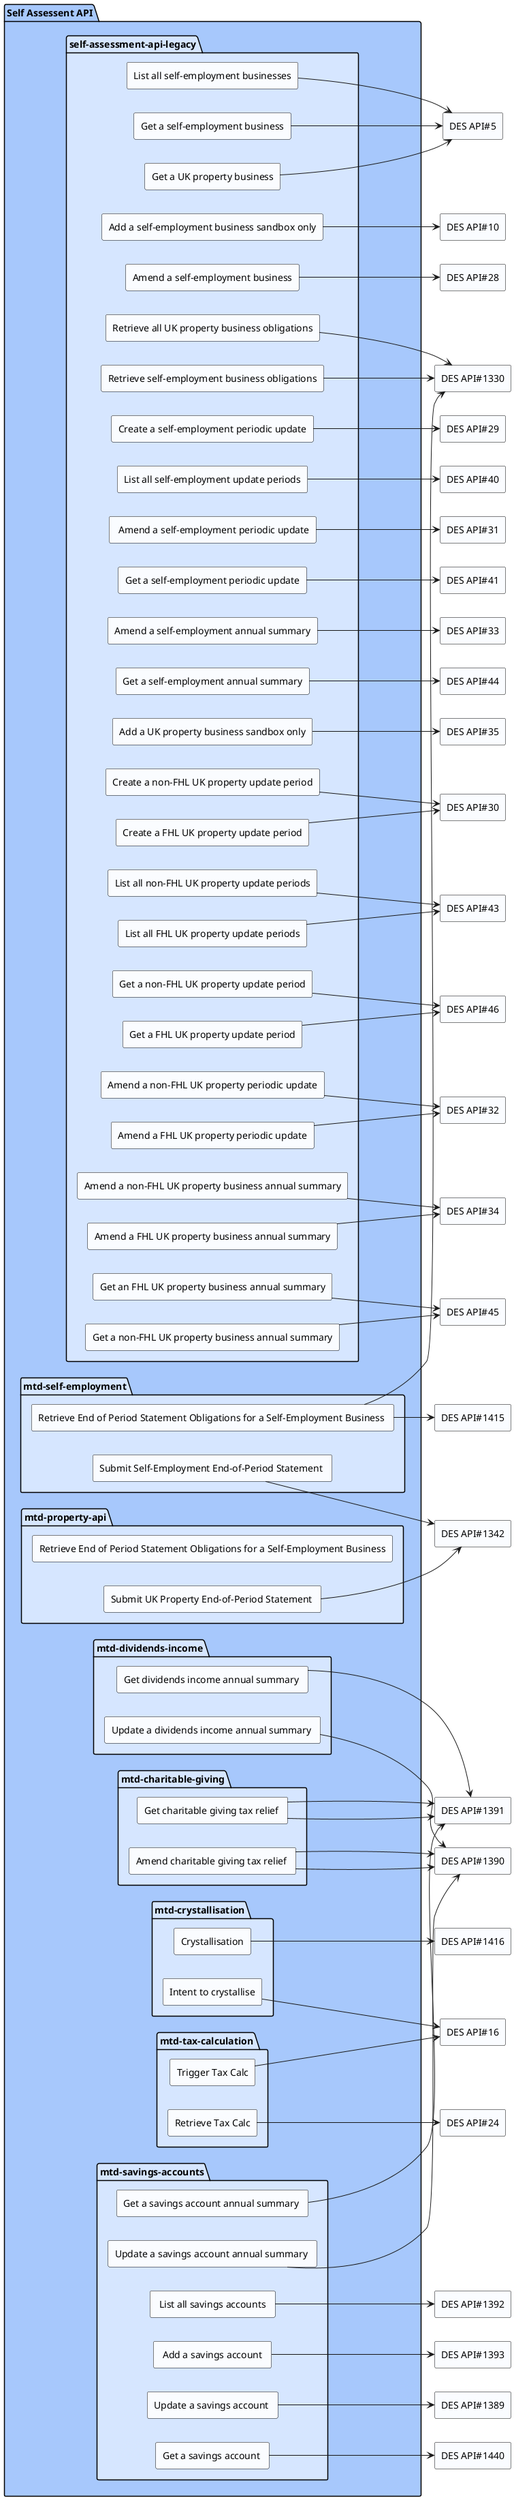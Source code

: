 @startuml
skinparam componentStyle rectangle

left to right direction

skinparam component {
  BackgroundColor #fafcff
  BorderColor black
}

package "Self Assessent API" #a7c8fc {
  package "self-assessment-api-legacy" #d6e6ff {
  [List all self-employment businesses]
  [Add a self-employment business sandbox only]
  [Get a self-employment business]
  [Amend a self-employment business]
  [Retrieve self-employment business obligations]
  [Create a self-employment periodic update]
  [List all self-employment update periods]
  [ Amend a self-employment periodic update]
  [Get a self-employment periodic update]
  [Amend a self-employment annual summary]
  [Get a self-employment annual summary]
  }
  package "mtd-self-employment" #d6e6ff {
  [Retrieve End of Period Statement Obligations for a Self-Employment Business ]
  [Submit Self-Employment End-of-Period Statement ]
  }
  package "mtd-charitable-giving" {
    [Get charitable giving tax relief ]
  [Amend charitable giving tax relief ]
  }
  package "self-assessment-api-legacy" #d6e6ff {
  [Get a UK property business]
  [Add a UK property business sandbox only]
  [Retrieve all UK property business obligations]
  [Create a non-FHL UK property update period]
  [Create a FHL UK property update period]
  [List all non-FHL UK property update periods]
  [List all FHL UK property update periods]
  [Get a non-FHL UK property update period]
  [Get a FHL UK property update period]
  [Amend a non-FHL UK property periodic update]
  [Amend a FHL UK property periodic update]
  [Amend a non-FHL UK property business annual summary]
  [Get a non-FHL UK property business annual summary]
  [Amend a FHL UK property business annual summary]
  [Get an FHL UK property business annual summary]
  }
  package "mtd-property-api" #d6e6ff {
  [Retrieve End of Period Statement Obligations for a Self-Employment Business]
  [Submit UK Property End-of-Period Statement ]
  }
  package "mtd-crystallisation" #d6e6ff {
  [Intent to crystallise]
  [Crystallisation]
  }
  package "mtd-tax-calculation" #d6e6ff {
  [Trigger Tax Calc]
  [Retrieve Tax Calc]
  }
  package "mtd-charitable-giving" #d6e6ff {
  [Get charitable giving tax relief ]
  [Amend charitable giving tax relief ]
  }
  package "mtd-savings-accounts" #d6e6ff {
  [ List all savings accounts ]
  [ Add a savings account ]
  [Update a savings account ]
  [Get a savings account ]
  [Get a savings account annual summary ]
  [Update a savings account annual summary ]
  }
  package "mtd-dividends-income" #d6e6ff {
  [Update a dividends income annual summary ]
  [Get dividends income annual summary ]
  }
}

[List all self-employment businesses]-->[DES API#5]
[Add a self-employment business sandbox only]-->[DES API#10]
[Get a self-employment business]-->[DES API#5]
[Amend a self-employment business]-->[DES API#28]
[Retrieve self-employment business obligations]-->[DES API#1330]
[Create a self-employment periodic update]-->[DES API#29]
[List all self-employment update periods]-->[DES API#40]
[ Amend a self-employment periodic update]-->[DES API#31]
[Get a self-employment periodic update]-->[DES API#41]
[Amend a self-employment annual summary]-->[DES API#33]
[Get a self-employment annual summary]-->[DES API#44]
[Retrieve End of Period Statement Obligations for a Self-Employment Business ]-->[DES API#1330]
[Submit Self-Employment End-of-Period Statement ]-->[DES API#1342]
[Get charitable giving tax relief ]-->[DES API#1391]
[Amend charitable giving tax relief ]-->[DES API#1390]
[Get a UK property business]-->[DES API#5]
[Add a UK property business sandbox only]-->[DES API#35]
[Retrieve all UK property business obligations]-->[DES API#1330]
[Create a non-FHL UK property update period]-->[DES API#30]
[Create a FHL UK property update period]-->[DES API#30]
[List all non-FHL UK property update periods]-->[DES API#43]
[List all FHL UK property update periods]-->[DES API#43]
[Get a non-FHL UK property update period]-->[DES API#46]
[Get a FHL UK property update period]-->[DES API#46]
[Amend a non-FHL UK property periodic update]-->[DES API#32]
[Amend a FHL UK property periodic update]-->[DES API#32]
[Amend a non-FHL UK property business annual summary]-->[DES API#34]
[Get a non-FHL UK property business annual summary]-->[DES API#45]
[Amend a FHL UK property business annual summary]-->[DES API#34]
[Get an FHL UK property business annual summary]-->[DES API#45]
[Retrieve End of Period Statement Obligations for a Self-Employment Business ]-->[DES API#1415]
[Submit UK Property End-of-Period Statement ]-->[DES API#1342]
[Intent to crystallise]-->[DES API#16]
[Crystallisation]-->[DES API#1416]
[Trigger Tax Calc]-->[DES API#16]
[Retrieve Tax Calc]-->[DES API#24]
[Get charitable giving tax relief ]-->[DES API#1391]
[Amend charitable giving tax relief ]-->[DES API#1390]
[ List all savings accounts ]-->[DES API#1392]
[ Add a savings account ]-->[DES API#1393]
[Update a savings account ]-->[DES API#1389]
[Get a savings account ]-->[DES API#1440]
[Get a savings account annual summary ]-->[DES API#1391]
[Update a savings account annual summary ]-->[DES API#1390]
[Update a dividends income annual summary ]-->[DES API#1390]
[Get dividends income annual summary ]-->[DES API#1391]

@enduml